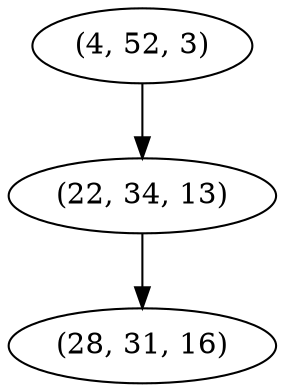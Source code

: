digraph tree {
    "(4, 52, 3)";
    "(22, 34, 13)";
    "(28, 31, 16)";
    "(4, 52, 3)" -> "(22, 34, 13)";
    "(22, 34, 13)" -> "(28, 31, 16)";
}
